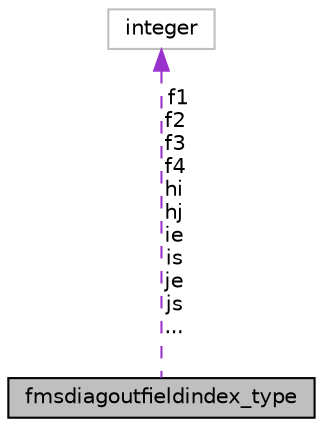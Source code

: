 digraph "fmsdiagoutfieldindex_type"
{
 // INTERACTIVE_SVG=YES
 // LATEX_PDF_SIZE
  edge [fontname="Helvetica",fontsize="10",labelfontname="Helvetica",labelfontsize="10"];
  node [fontname="Helvetica",fontsize="10",shape=record];
  Node1 [label="fmsdiagoutfieldindex_type",height=0.2,width=0.4,color="black", fillcolor="grey75", style="filled", fontcolor="black",tooltip="Class fms_diag_outfield_index_type which (along with class fmsDiagOutfield_type) encapsulate related ..."];
  Node2 -> Node1 [dir="back",color="darkorchid3",fontsize="10",style="dashed",label=" f1\nf2\nf3\nf4\nhi\nhj\nie\nis\nje\njs\n..." ,fontname="Helvetica"];
  Node2 [label="integer",height=0.2,width=0.4,color="grey75", fillcolor="white", style="filled",tooltip=" "];
}
